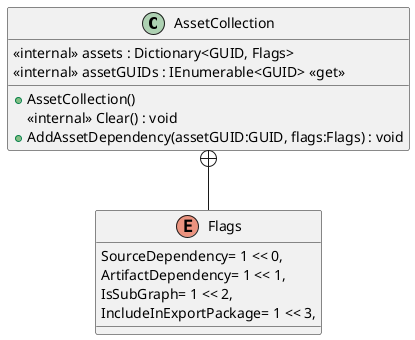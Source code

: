 @startuml
class AssetCollection {
    <<internal>> assets : Dictionary<GUID, Flags>
    <<internal>> assetGUIDs : IEnumerable<GUID> <<get>>
    + AssetCollection()
    <<internal>> Clear() : void
    + AddAssetDependency(assetGUID:GUID, flags:Flags) : void
}
enum Flags {
    SourceDependency= 1 << 0,
    ArtifactDependency= 1 << 1,
    IsSubGraph= 1 << 2,
    IncludeInExportPackage= 1 << 3,
}
AssetCollection +-- Flags
@enduml
